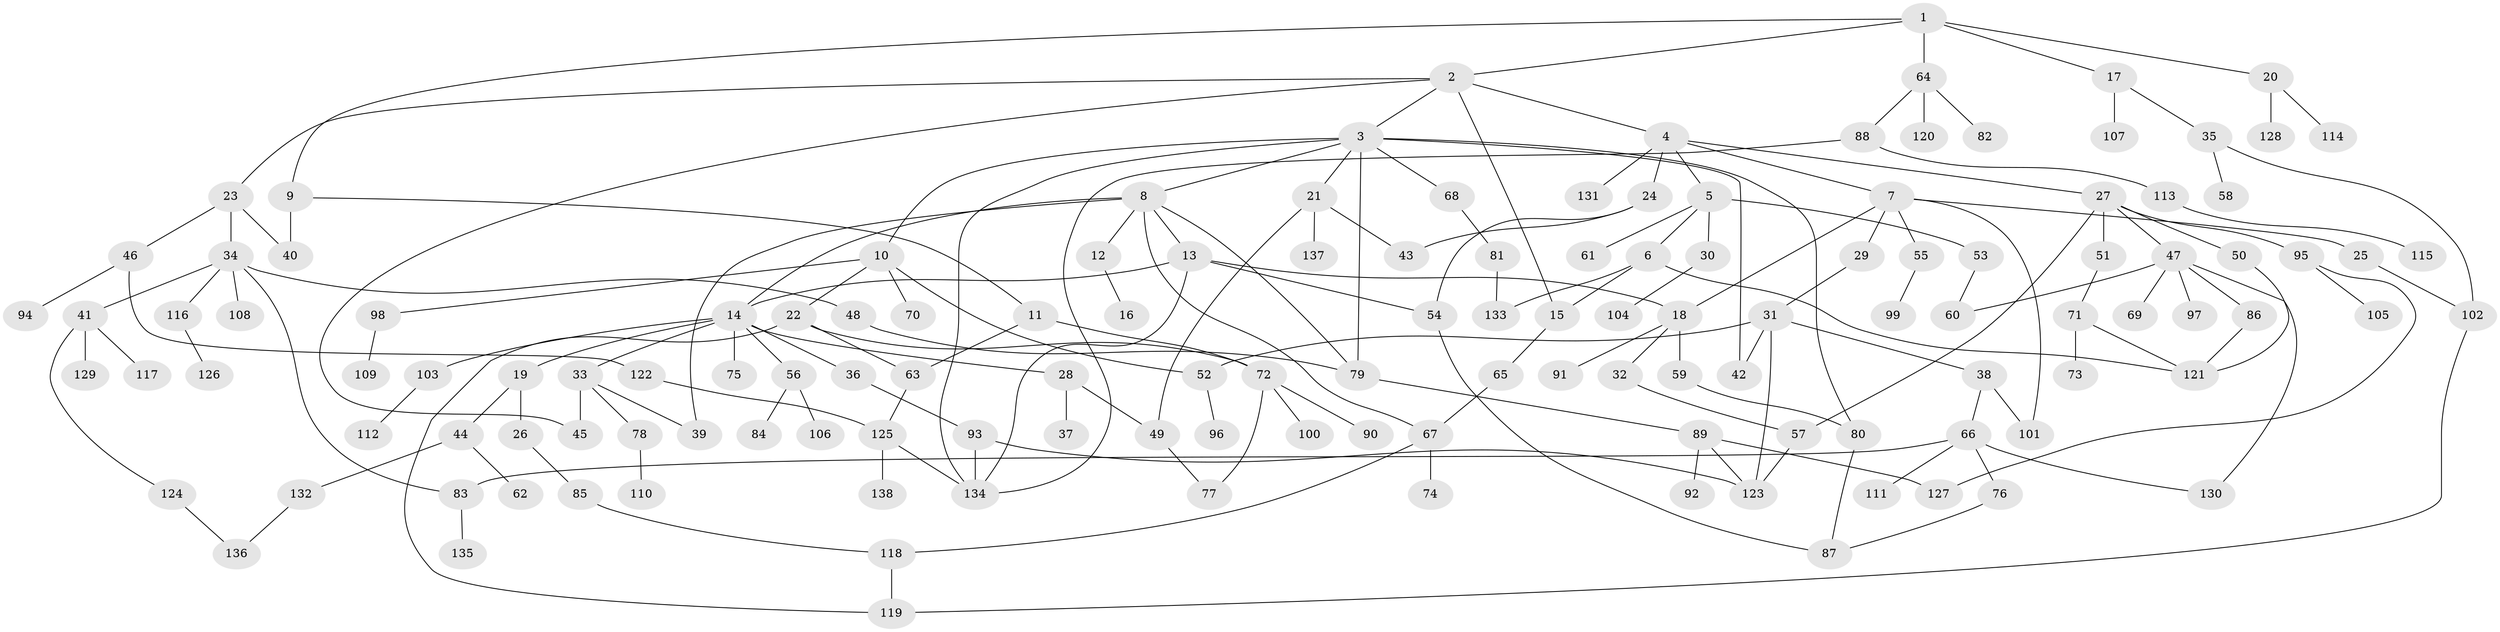 // Generated by graph-tools (version 1.1) at 2025/13/03/09/25 04:13:15]
// undirected, 138 vertices, 180 edges
graph export_dot {
graph [start="1"]
  node [color=gray90,style=filled];
  1;
  2;
  3;
  4;
  5;
  6;
  7;
  8;
  9;
  10;
  11;
  12;
  13;
  14;
  15;
  16;
  17;
  18;
  19;
  20;
  21;
  22;
  23;
  24;
  25;
  26;
  27;
  28;
  29;
  30;
  31;
  32;
  33;
  34;
  35;
  36;
  37;
  38;
  39;
  40;
  41;
  42;
  43;
  44;
  45;
  46;
  47;
  48;
  49;
  50;
  51;
  52;
  53;
  54;
  55;
  56;
  57;
  58;
  59;
  60;
  61;
  62;
  63;
  64;
  65;
  66;
  67;
  68;
  69;
  70;
  71;
  72;
  73;
  74;
  75;
  76;
  77;
  78;
  79;
  80;
  81;
  82;
  83;
  84;
  85;
  86;
  87;
  88;
  89;
  90;
  91;
  92;
  93;
  94;
  95;
  96;
  97;
  98;
  99;
  100;
  101;
  102;
  103;
  104;
  105;
  106;
  107;
  108;
  109;
  110;
  111;
  112;
  113;
  114;
  115;
  116;
  117;
  118;
  119;
  120;
  121;
  122;
  123;
  124;
  125;
  126;
  127;
  128;
  129;
  130;
  131;
  132;
  133;
  134;
  135;
  136;
  137;
  138;
  1 -- 2;
  1 -- 9;
  1 -- 17;
  1 -- 20;
  1 -- 64;
  2 -- 3;
  2 -- 4;
  2 -- 23;
  2 -- 45;
  2 -- 15;
  3 -- 8;
  3 -- 10;
  3 -- 21;
  3 -- 42;
  3 -- 68;
  3 -- 79;
  3 -- 80;
  3 -- 134;
  4 -- 5;
  4 -- 7;
  4 -- 24;
  4 -- 27;
  4 -- 131;
  5 -- 6;
  5 -- 30;
  5 -- 53;
  5 -- 61;
  6 -- 15;
  6 -- 133;
  6 -- 121;
  7 -- 18;
  7 -- 25;
  7 -- 29;
  7 -- 55;
  7 -- 101;
  8 -- 12;
  8 -- 13;
  8 -- 39;
  8 -- 67;
  8 -- 14;
  8 -- 79;
  9 -- 11;
  9 -- 40;
  10 -- 22;
  10 -- 70;
  10 -- 98;
  10 -- 52;
  11 -- 72;
  11 -- 63;
  12 -- 16;
  13 -- 14;
  13 -- 54;
  13 -- 18;
  13 -- 134;
  14 -- 19;
  14 -- 28;
  14 -- 33;
  14 -- 36;
  14 -- 56;
  14 -- 75;
  14 -- 103;
  15 -- 65;
  17 -- 35;
  17 -- 107;
  18 -- 32;
  18 -- 59;
  18 -- 91;
  19 -- 26;
  19 -- 44;
  20 -- 114;
  20 -- 128;
  21 -- 43;
  21 -- 137;
  21 -- 49;
  22 -- 63;
  22 -- 72;
  22 -- 119;
  23 -- 34;
  23 -- 46;
  23 -- 40;
  24 -- 54;
  24 -- 43;
  25 -- 102;
  26 -- 85;
  27 -- 47;
  27 -- 50;
  27 -- 51;
  27 -- 57;
  27 -- 95;
  28 -- 37;
  28 -- 49;
  29 -- 31;
  30 -- 104;
  31 -- 38;
  31 -- 52;
  31 -- 42;
  31 -- 123;
  32 -- 57;
  33 -- 78;
  33 -- 45;
  33 -- 39;
  34 -- 41;
  34 -- 48;
  34 -- 83;
  34 -- 108;
  34 -- 116;
  35 -- 58;
  35 -- 102;
  36 -- 93;
  38 -- 66;
  38 -- 101;
  41 -- 117;
  41 -- 124;
  41 -- 129;
  44 -- 62;
  44 -- 132;
  46 -- 94;
  46 -- 122;
  47 -- 60;
  47 -- 69;
  47 -- 86;
  47 -- 97;
  47 -- 130;
  48 -- 79;
  49 -- 77;
  50 -- 121;
  51 -- 71;
  52 -- 96;
  53 -- 60;
  54 -- 87;
  55 -- 99;
  56 -- 84;
  56 -- 106;
  57 -- 123;
  59 -- 80;
  63 -- 125;
  64 -- 82;
  64 -- 88;
  64 -- 120;
  65 -- 67;
  66 -- 76;
  66 -- 111;
  66 -- 130;
  66 -- 83;
  67 -- 74;
  67 -- 118;
  68 -- 81;
  71 -- 73;
  71 -- 121;
  72 -- 77;
  72 -- 90;
  72 -- 100;
  76 -- 87;
  78 -- 110;
  79 -- 89;
  80 -- 87;
  81 -- 133;
  83 -- 135;
  85 -- 118;
  86 -- 121;
  88 -- 113;
  88 -- 134;
  89 -- 92;
  89 -- 127;
  89 -- 123;
  93 -- 123;
  93 -- 134;
  95 -- 105;
  95 -- 127;
  98 -- 109;
  102 -- 119;
  103 -- 112;
  113 -- 115;
  116 -- 126;
  118 -- 119;
  122 -- 125;
  124 -- 136;
  125 -- 138;
  125 -- 134;
  132 -- 136;
}
